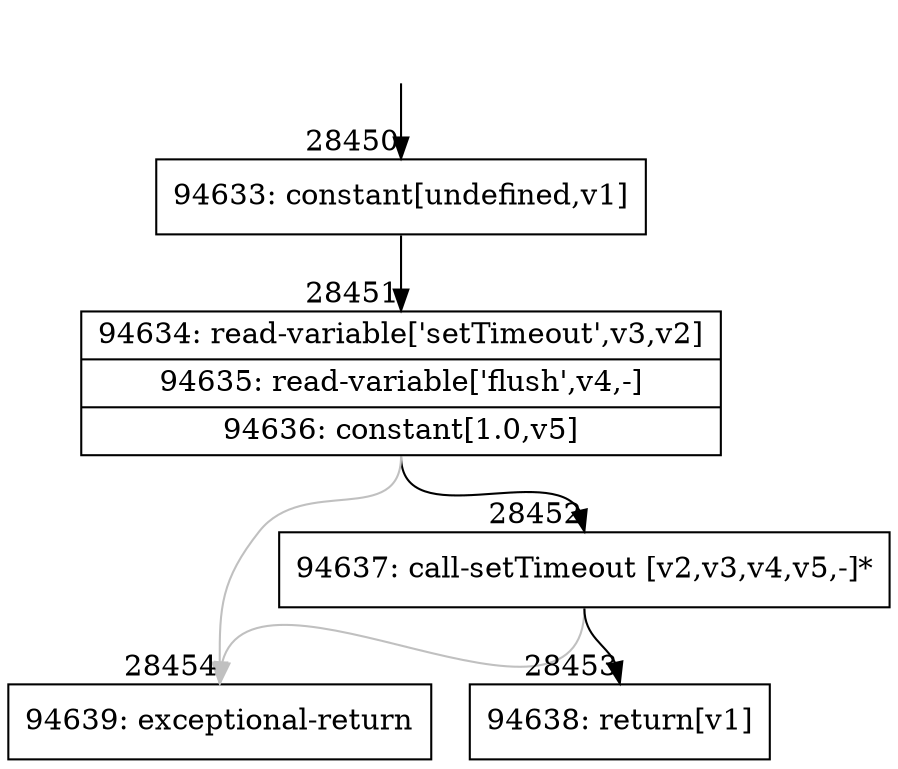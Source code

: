 digraph {
rankdir="TD"
BB_entry2502[shape=none,label=""];
BB_entry2502 -> BB28450 [tailport=s, headport=n, headlabel="    28450"]
BB28450 [shape=record label="{94633: constant[undefined,v1]}" ] 
BB28450 -> BB28451 [tailport=s, headport=n, headlabel="      28451"]
BB28451 [shape=record label="{94634: read-variable['setTimeout',v3,v2]|94635: read-variable['flush',v4,-]|94636: constant[1.0,v5]}" ] 
BB28451 -> BB28452 [tailport=s, headport=n, headlabel="      28452"]
BB28451 -> BB28454 [tailport=s, headport=n, color=gray, headlabel="      28454"]
BB28452 [shape=record label="{94637: call-setTimeout [v2,v3,v4,v5,-]*}" ] 
BB28452 -> BB28453 [tailport=s, headport=n, headlabel="      28453"]
BB28452 -> BB28454 [tailport=s, headport=n, color=gray]
BB28453 [shape=record label="{94638: return[v1]}" ] 
BB28454 [shape=record label="{94639: exceptional-return}" ] 
//#$~ 50769
}
